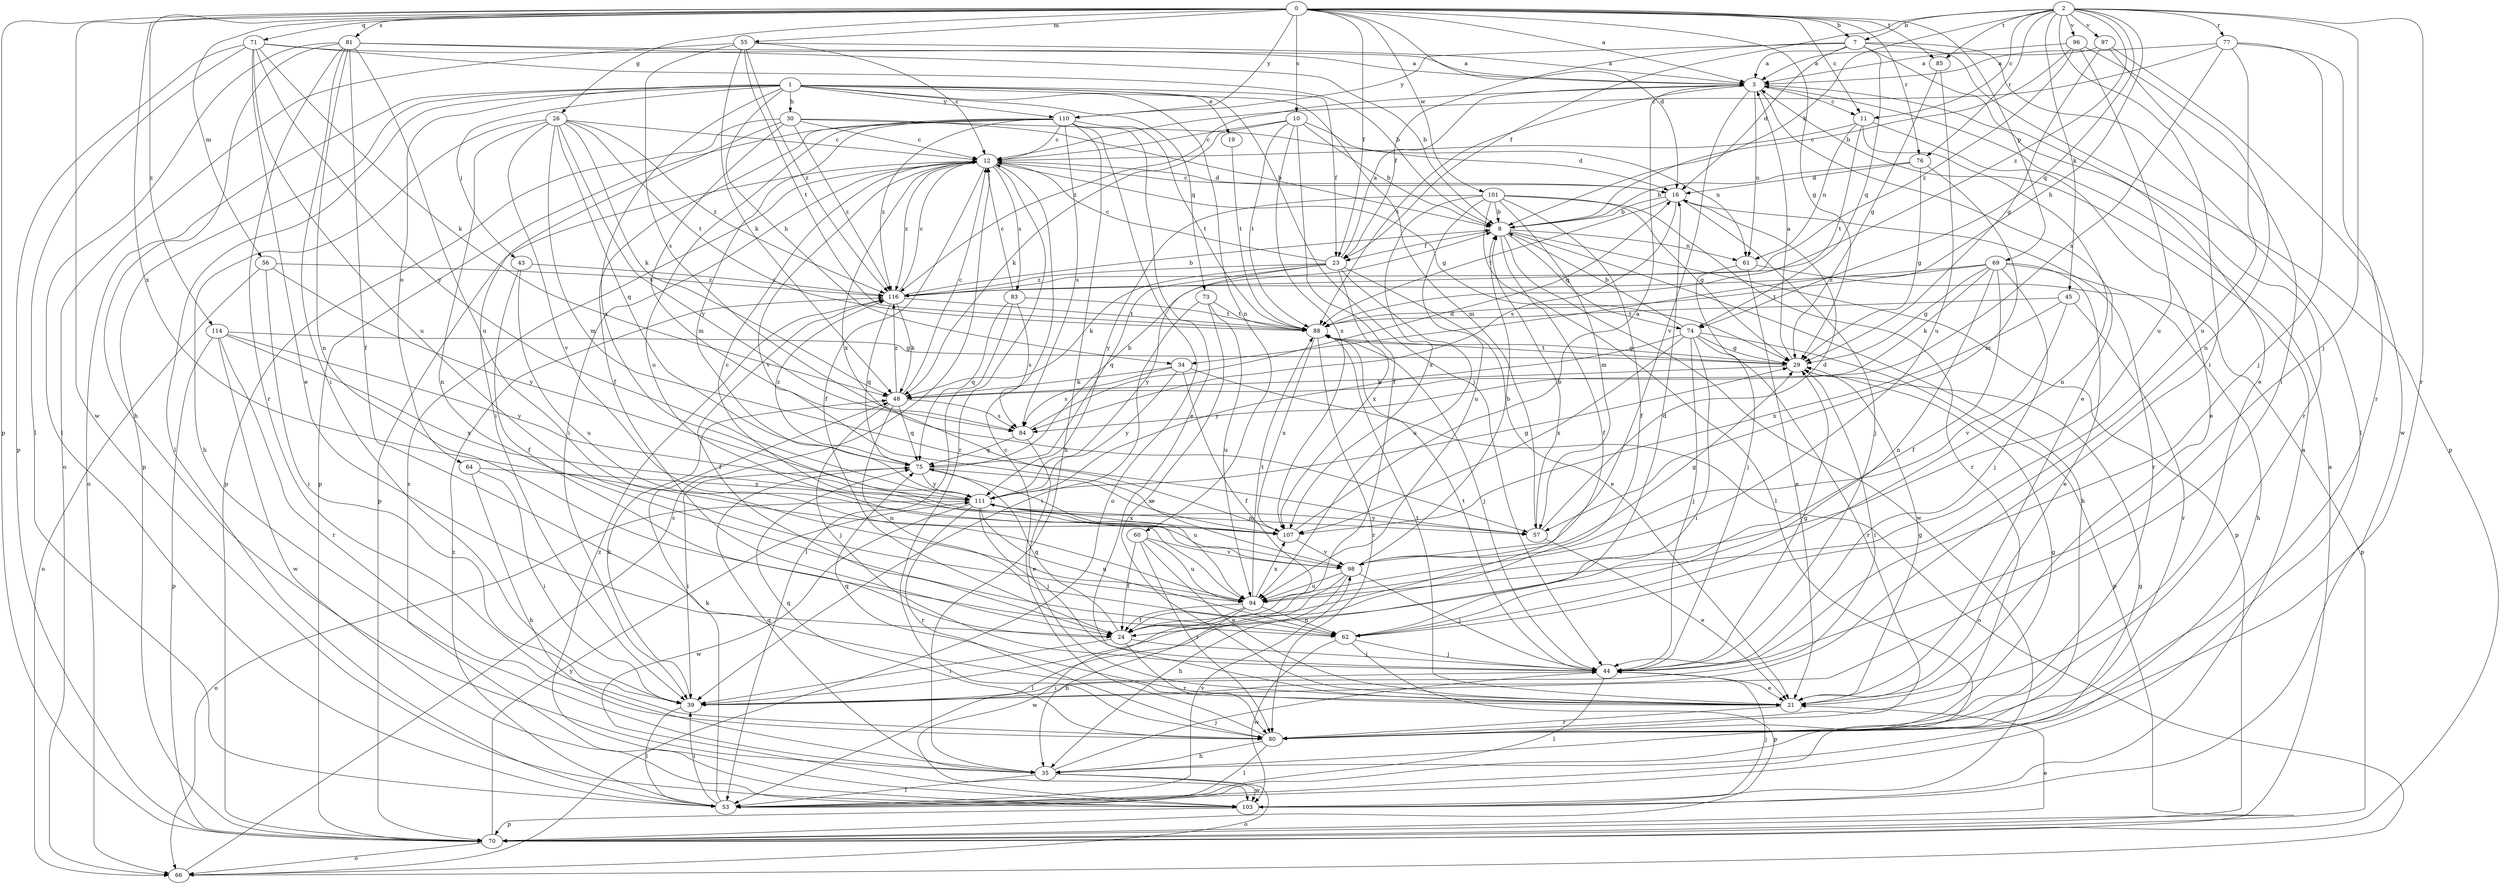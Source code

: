 strict digraph  {
0;
1;
2;
3;
7;
8;
10;
11;
12;
16;
19;
21;
23;
24;
26;
29;
30;
34;
35;
39;
43;
44;
45;
48;
53;
55;
56;
57;
60;
61;
62;
64;
66;
69;
70;
71;
73;
74;
75;
76;
77;
80;
81;
83;
84;
85;
88;
94;
96;
97;
98;
101;
103;
107;
110;
111;
114;
116;
0 -> 3  [label=a];
0 -> 7  [label=b];
0 -> 10  [label=c];
0 -> 11  [label=c];
0 -> 16  [label=d];
0 -> 23  [label=f];
0 -> 26  [label=g];
0 -> 29  [label=g];
0 -> 55  [label=m];
0 -> 56  [label=m];
0 -> 69  [label=p];
0 -> 70  [label=p];
0 -> 71  [label=q];
0 -> 76  [label=r];
0 -> 81  [label=s];
0 -> 85  [label=t];
0 -> 101  [label=w];
0 -> 103  [label=w];
0 -> 107  [label=x];
0 -> 110  [label=y];
0 -> 114  [label=z];
1 -> 19  [label=e];
1 -> 23  [label=f];
1 -> 30  [label=h];
1 -> 34  [label=h];
1 -> 43  [label=j];
1 -> 44  [label=j];
1 -> 53  [label=l];
1 -> 57  [label=m];
1 -> 60  [label=n];
1 -> 64  [label=o];
1 -> 66  [label=o];
1 -> 70  [label=p];
1 -> 73  [label=q];
1 -> 107  [label=x];
1 -> 110  [label=y];
2 -> 7  [label=b];
2 -> 8  [label=b];
2 -> 11  [label=c];
2 -> 23  [label=f];
2 -> 34  [label=h];
2 -> 39  [label=i];
2 -> 44  [label=j];
2 -> 45  [label=k];
2 -> 74  [label=q];
2 -> 76  [label=r];
2 -> 77  [label=r];
2 -> 80  [label=r];
2 -> 85  [label=t];
2 -> 96  [label=v];
2 -> 97  [label=v];
2 -> 116  [label=z];
3 -> 11  [label=c];
3 -> 21  [label=e];
3 -> 61  [label=n];
3 -> 80  [label=r];
3 -> 88  [label=t];
3 -> 98  [label=v];
3 -> 116  [label=z];
7 -> 3  [label=a];
7 -> 16  [label=d];
7 -> 21  [label=e];
7 -> 23  [label=f];
7 -> 53  [label=l];
7 -> 70  [label=p];
7 -> 74  [label=q];
7 -> 110  [label=y];
8 -> 23  [label=f];
8 -> 24  [label=f];
8 -> 35  [label=h];
8 -> 61  [label=n];
8 -> 70  [label=p];
8 -> 74  [label=q];
8 -> 103  [label=w];
10 -> 8  [label=b];
10 -> 12  [label=c];
10 -> 24  [label=f];
10 -> 48  [label=k];
10 -> 61  [label=n];
10 -> 88  [label=t];
10 -> 107  [label=x];
11 -> 12  [label=c];
11 -> 21  [label=e];
11 -> 61  [label=n];
11 -> 62  [label=n];
11 -> 88  [label=t];
12 -> 16  [label=d];
12 -> 24  [label=f];
12 -> 29  [label=g];
12 -> 39  [label=i];
12 -> 70  [label=p];
12 -> 80  [label=r];
12 -> 83  [label=s];
12 -> 98  [label=v];
12 -> 107  [label=x];
12 -> 116  [label=z];
16 -> 8  [label=b];
16 -> 12  [label=c];
16 -> 44  [label=j];
16 -> 80  [label=r];
16 -> 84  [label=s];
16 -> 88  [label=t];
19 -> 88  [label=t];
21 -> 29  [label=g];
21 -> 75  [label=q];
21 -> 80  [label=r];
21 -> 88  [label=t];
23 -> 3  [label=a];
23 -> 12  [label=c];
23 -> 21  [label=e];
23 -> 48  [label=k];
23 -> 75  [label=q];
23 -> 94  [label=u];
23 -> 107  [label=x];
23 -> 111  [label=y];
23 -> 116  [label=z];
24 -> 39  [label=i];
24 -> 44  [label=j];
24 -> 75  [label=q];
24 -> 80  [label=r];
26 -> 12  [label=c];
26 -> 35  [label=h];
26 -> 48  [label=k];
26 -> 57  [label=m];
26 -> 62  [label=n];
26 -> 75  [label=q];
26 -> 84  [label=s];
26 -> 88  [label=t];
26 -> 98  [label=v];
26 -> 116  [label=z];
29 -> 3  [label=a];
29 -> 39  [label=i];
29 -> 48  [label=k];
29 -> 88  [label=t];
30 -> 8  [label=b];
30 -> 12  [label=c];
30 -> 16  [label=d];
30 -> 39  [label=i];
30 -> 57  [label=m];
30 -> 70  [label=p];
30 -> 116  [label=z];
34 -> 24  [label=f];
34 -> 48  [label=k];
34 -> 66  [label=o];
34 -> 84  [label=s];
34 -> 111  [label=y];
35 -> 44  [label=j];
35 -> 53  [label=l];
35 -> 66  [label=o];
35 -> 75  [label=q];
35 -> 103  [label=w];
39 -> 48  [label=k];
39 -> 53  [label=l];
43 -> 24  [label=f];
43 -> 94  [label=u];
43 -> 116  [label=z];
44 -> 21  [label=e];
44 -> 29  [label=g];
44 -> 39  [label=i];
44 -> 53  [label=l];
44 -> 88  [label=t];
45 -> 80  [label=r];
45 -> 88  [label=t];
45 -> 98  [label=v];
45 -> 107  [label=x];
48 -> 12  [label=c];
48 -> 44  [label=j];
48 -> 62  [label=n];
48 -> 75  [label=q];
48 -> 84  [label=s];
48 -> 116  [label=z];
53 -> 29  [label=g];
53 -> 39  [label=i];
53 -> 48  [label=k];
53 -> 98  [label=v];
53 -> 116  [label=z];
55 -> 3  [label=a];
55 -> 12  [label=c];
55 -> 48  [label=k];
55 -> 66  [label=o];
55 -> 84  [label=s];
55 -> 88  [label=t];
55 -> 116  [label=z];
56 -> 39  [label=i];
56 -> 66  [label=o];
56 -> 111  [label=y];
56 -> 116  [label=z];
57 -> 8  [label=b];
57 -> 16  [label=d];
57 -> 21  [label=e];
57 -> 111  [label=y];
60 -> 21  [label=e];
60 -> 24  [label=f];
60 -> 80  [label=r];
60 -> 94  [label=u];
60 -> 98  [label=v];
61 -> 21  [label=e];
61 -> 44  [label=j];
61 -> 70  [label=p];
62 -> 16  [label=d];
62 -> 44  [label=j];
62 -> 70  [label=p];
62 -> 103  [label=w];
64 -> 35  [label=h];
64 -> 39  [label=i];
64 -> 111  [label=y];
66 -> 12  [label=c];
69 -> 21  [label=e];
69 -> 24  [label=f];
69 -> 29  [label=g];
69 -> 35  [label=h];
69 -> 44  [label=j];
69 -> 48  [label=k];
69 -> 62  [label=n];
69 -> 88  [label=t];
69 -> 116  [label=z];
70 -> 3  [label=a];
70 -> 21  [label=e];
70 -> 66  [label=o];
70 -> 111  [label=y];
71 -> 3  [label=a];
71 -> 8  [label=b];
71 -> 21  [label=e];
71 -> 48  [label=k];
71 -> 53  [label=l];
71 -> 70  [label=p];
71 -> 94  [label=u];
71 -> 111  [label=y];
73 -> 21  [label=e];
73 -> 39  [label=i];
73 -> 88  [label=t];
73 -> 94  [label=u];
74 -> 8  [label=b];
74 -> 29  [label=g];
74 -> 39  [label=i];
74 -> 44  [label=j];
74 -> 70  [label=p];
74 -> 80  [label=r];
74 -> 107  [label=x];
74 -> 111  [label=y];
75 -> 8  [label=b];
75 -> 39  [label=i];
75 -> 94  [label=u];
75 -> 107  [label=x];
75 -> 111  [label=y];
75 -> 116  [label=z];
76 -> 8  [label=b];
76 -> 16  [label=d];
76 -> 29  [label=g];
76 -> 57  [label=m];
77 -> 3  [label=a];
77 -> 12  [label=c];
77 -> 44  [label=j];
77 -> 80  [label=r];
77 -> 84  [label=s];
77 -> 94  [label=u];
80 -> 12  [label=c];
80 -> 29  [label=g];
80 -> 35  [label=h];
80 -> 53  [label=l];
80 -> 75  [label=q];
81 -> 3  [label=a];
81 -> 8  [label=b];
81 -> 24  [label=f];
81 -> 35  [label=h];
81 -> 39  [label=i];
81 -> 53  [label=l];
81 -> 62  [label=n];
81 -> 80  [label=r];
81 -> 94  [label=u];
83 -> 12  [label=c];
83 -> 53  [label=l];
83 -> 75  [label=q];
83 -> 84  [label=s];
83 -> 88  [label=t];
84 -> 16  [label=d];
84 -> 21  [label=e];
84 -> 75  [label=q];
85 -> 29  [label=g];
85 -> 94  [label=u];
88 -> 29  [label=g];
88 -> 44  [label=j];
88 -> 80  [label=r];
88 -> 107  [label=x];
94 -> 24  [label=f];
94 -> 35  [label=h];
94 -> 62  [label=n];
94 -> 88  [label=t];
94 -> 103  [label=w];
94 -> 107  [label=x];
96 -> 3  [label=a];
96 -> 8  [label=b];
96 -> 62  [label=n];
96 -> 94  [label=u];
96 -> 116  [label=z];
97 -> 3  [label=a];
97 -> 29  [label=g];
97 -> 39  [label=i];
97 -> 103  [label=w];
98 -> 8  [label=b];
98 -> 12  [label=c];
98 -> 29  [label=g];
98 -> 35  [label=h];
98 -> 44  [label=j];
98 -> 53  [label=l];
98 -> 94  [label=u];
101 -> 8  [label=b];
101 -> 24  [label=f];
101 -> 29  [label=g];
101 -> 53  [label=l];
101 -> 57  [label=m];
101 -> 80  [label=r];
101 -> 94  [label=u];
101 -> 107  [label=x];
101 -> 111  [label=y];
103 -> 3  [label=a];
103 -> 12  [label=c];
103 -> 44  [label=j];
103 -> 70  [label=p];
103 -> 116  [label=z];
107 -> 3  [label=a];
107 -> 98  [label=v];
110 -> 12  [label=c];
110 -> 21  [label=e];
110 -> 24  [label=f];
110 -> 35  [label=h];
110 -> 66  [label=o];
110 -> 70  [label=p];
110 -> 84  [label=s];
110 -> 88  [label=t];
110 -> 94  [label=u];
110 -> 111  [label=y];
110 -> 116  [label=z];
111 -> 29  [label=g];
111 -> 44  [label=j];
111 -> 57  [label=m];
111 -> 62  [label=n];
111 -> 66  [label=o];
111 -> 80  [label=r];
111 -> 103  [label=w];
111 -> 107  [label=x];
114 -> 29  [label=g];
114 -> 70  [label=p];
114 -> 80  [label=r];
114 -> 103  [label=w];
114 -> 107  [label=x];
114 -> 111  [label=y];
116 -> 8  [label=b];
116 -> 12  [label=c];
116 -> 24  [label=f];
116 -> 48  [label=k];
116 -> 75  [label=q];
116 -> 88  [label=t];
}
